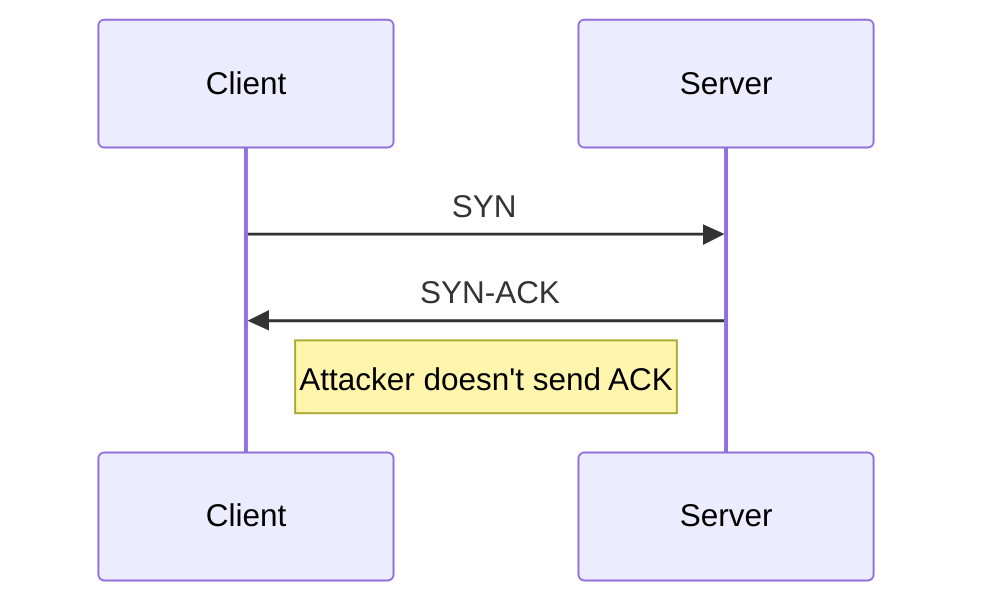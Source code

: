 sequenceDiagram
    participant Client
    participant Server
    Client->>Server: SYN
    Server->>Client: SYN-ACK
    Note right of Client: Attacker doesn't send ACK